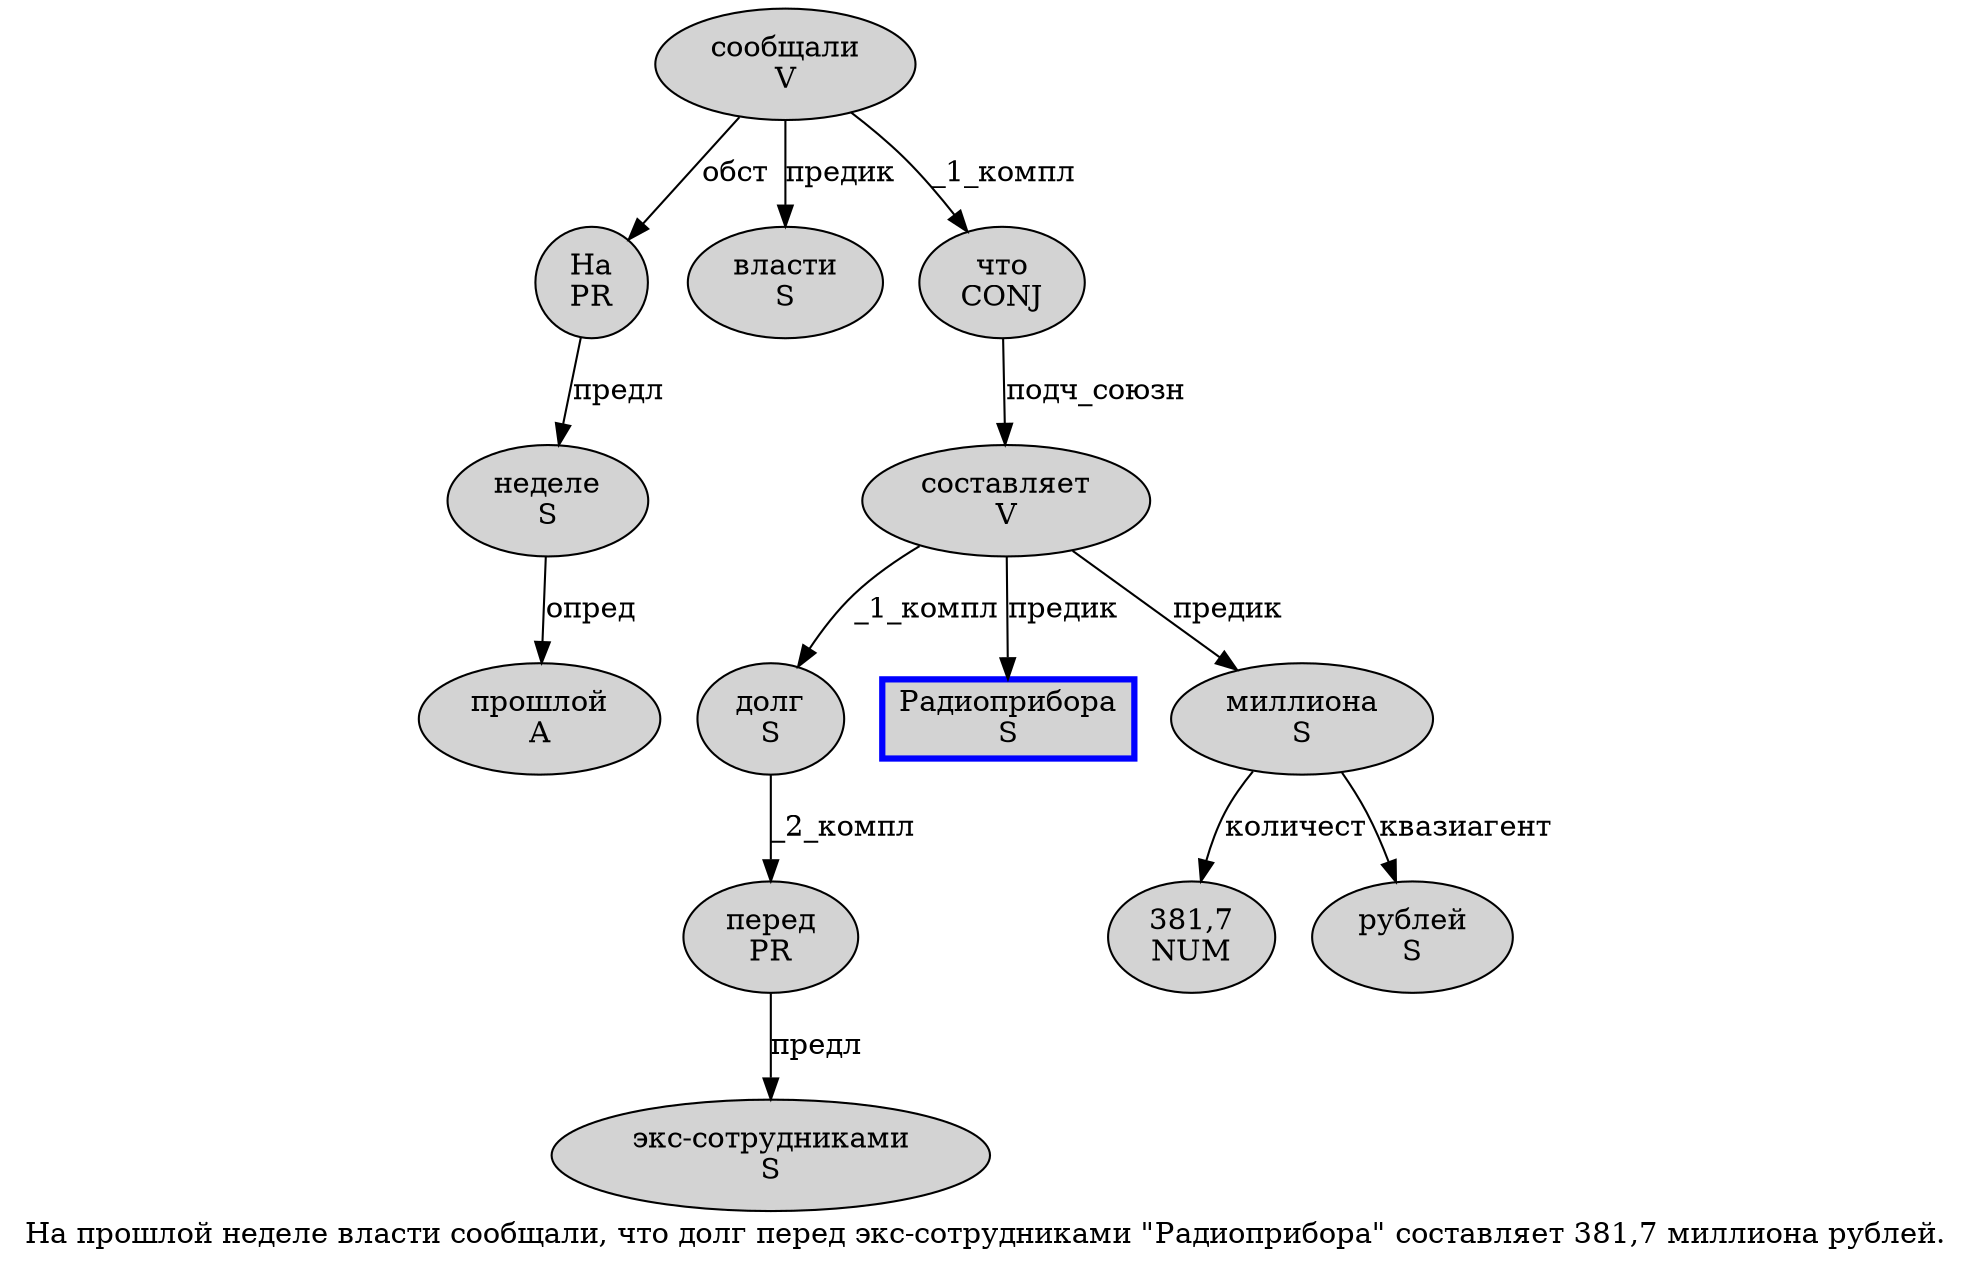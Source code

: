 digraph SENTENCE_724 {
	graph [label="На прошлой неделе власти сообщали, что долг перед экс-сотрудниками \"Радиоприбора\" составляет 381,7 миллиона рублей."]
	node [style=filled]
		0 [label="На
PR" color="" fillcolor=lightgray penwidth=1 shape=ellipse]
		1 [label="прошлой
A" color="" fillcolor=lightgray penwidth=1 shape=ellipse]
		2 [label="неделе
S" color="" fillcolor=lightgray penwidth=1 shape=ellipse]
		3 [label="власти
S" color="" fillcolor=lightgray penwidth=1 shape=ellipse]
		4 [label="сообщали
V" color="" fillcolor=lightgray penwidth=1 shape=ellipse]
		6 [label="что
CONJ" color="" fillcolor=lightgray penwidth=1 shape=ellipse]
		7 [label="долг
S" color="" fillcolor=lightgray penwidth=1 shape=ellipse]
		8 [label="перед
PR" color="" fillcolor=lightgray penwidth=1 shape=ellipse]
		9 [label="экс-сотрудниками
S" color="" fillcolor=lightgray penwidth=1 shape=ellipse]
		11 [label="Радиоприбора
S" color=blue fillcolor=lightgray penwidth=3 shape=box]
		13 [label="составляет
V" color="" fillcolor=lightgray penwidth=1 shape=ellipse]
		14 [label="381,7
NUM" color="" fillcolor=lightgray penwidth=1 shape=ellipse]
		15 [label="миллиона
S" color="" fillcolor=lightgray penwidth=1 shape=ellipse]
		16 [label="рублей
S" color="" fillcolor=lightgray penwidth=1 shape=ellipse]
			6 -> 13 [label="подч_союзн"]
			15 -> 14 [label="количест"]
			15 -> 16 [label="квазиагент"]
			7 -> 8 [label="_2_компл"]
			2 -> 1 [label="опред"]
			13 -> 7 [label="_1_компл"]
			13 -> 11 [label="предик"]
			13 -> 15 [label="предик"]
			4 -> 0 [label="обст"]
			4 -> 3 [label="предик"]
			4 -> 6 [label="_1_компл"]
			0 -> 2 [label="предл"]
			8 -> 9 [label="предл"]
}